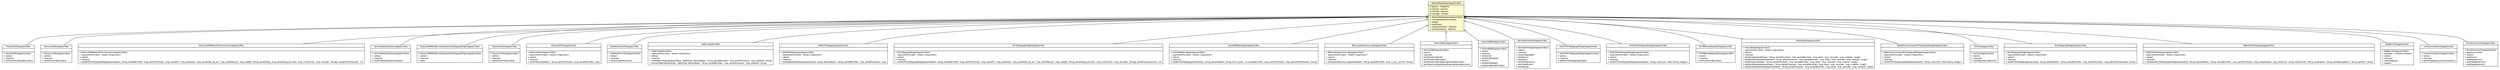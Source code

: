 #!/usr/local/bin/dot
#
# Class diagram 
# Generated by UMLGraph version R5_6-24-gf6e263 (http://www.umlgraph.org/)
#

digraph G {
	edge [fontname="Helvetica",fontsize=10,labelfontname="Helvetica",labelfontsize=10];
	node [fontname="Helvetica",fontsize=10,shape=plaintext];
	nodesep=0.25;
	ranksep=0.5;
	// nl.b3p.Mantis6235IntegrationTest
	c273 [label=<<table title="nl.b3p.Mantis6235IntegrationTest" border="0" cellborder="1" cellspacing="0" cellpadding="2" port="p" href="./Mantis6235IntegrationTest.html">
		<tr><td><table border="0" cellspacing="0" cellpadding="1">
<tr><td align="center" balign="center"> Mantis6235IntegrationTest </td></tr>
		</table></td></tr>
		<tr><td><table border="0" cellspacing="0" cellpadding="1">
<tr><td align="left" balign="left">  </td></tr>
		</table></td></tr>
		<tr><td><table border="0" cellspacing="0" cellpadding="1">
<tr><td align="left" balign="left"> + Mantis6235IntegrationTest() </td></tr>
<tr><td align="left" balign="left"> + setUp() </td></tr>
<tr><td align="left" balign="left"> + cleanup() </td></tr>
<tr><td align="left" balign="left"> + testTransformStandberichten() </td></tr>
		</table></td></tr>
		</table>>, URL="./Mantis6235IntegrationTest.html", fontname="Helvetica", fontcolor="black", fontsize=10.0];
	// nl.b3p.Mantis11180IntegrationTest
	c275 [label=<<table title="nl.b3p.Mantis11180IntegrationTest" border="0" cellborder="1" cellspacing="0" cellpadding="2" port="p" href="./Mantis11180IntegrationTest.html">
		<tr><td><table border="0" cellspacing="0" cellpadding="1">
<tr><td align="center" balign="center"> Mantis11180IntegrationTest </td></tr>
		</table></td></tr>
		<tr><td><table border="0" cellspacing="0" cellpadding="1">
<tr><td align="left" balign="left">  </td></tr>
		</table></td></tr>
		<tr><td><table border="0" cellspacing="0" cellpadding="1">
<tr><td align="left" balign="left"> + Mantis11180IntegrationTest() </td></tr>
<tr><td align="left" balign="left"> + setUp() </td></tr>
<tr><td align="left" balign="left"> + cleanup() </td></tr>
<tr><td align="left" balign="left"> + testTransformBerichten() </td></tr>
		</table></td></tr>
		</table>>, URL="./Mantis11180IntegrationTest.html", fontname="Helvetica", fontcolor="black", fontsize=10.0];
	// nl.b3p.Mantis15059BedrijfAlsFunctionarisIntegrationTest
	c277 [label=<<table title="nl.b3p.Mantis15059BedrijfAlsFunctionarisIntegrationTest" border="0" cellborder="1" cellspacing="0" cellpadding="2" port="p" href="./Mantis15059BedrijfAlsFunctionarisIntegrationTest.html">
		<tr><td><table border="0" cellspacing="0" cellpadding="1">
<tr><td align="center" balign="center"> Mantis15059BedrijfAlsFunctionarisIntegrationTest </td></tr>
		</table></td></tr>
		<tr><td><table border="0" cellspacing="0" cellpadding="1">
<tr><td align="left" balign="left">  </td></tr>
		</table></td></tr>
		<tr><td><table border="0" cellspacing="0" cellpadding="1">
<tr><td align="left" balign="left"> + Mantis15059BedrijfAlsFunctionarisIntegrationTest() </td></tr>
<tr><td align="left" balign="left"> ~ argumentsProvider() : Stream&lt;Arguments&gt; </td></tr>
<tr><td align="left" balign="left"> + setUp() </td></tr>
<tr><td align="left" balign="left"> + cleanup() </td></tr>
<tr><td align="left" balign="left"> + testNhrXMLToStagingToRsgb(bestandNaam : String, aantalBerichten : long, aantalProcessen : long, aantalPrs : long, aantalSubj : long, aantalNiet_nat_prs : long, aantalNat_prs : long, vestgID : String, aantalVestg : long, aantalVestg_activiteit : long, kvkNummer : long, sbiCodes : String[], aantalFunctionarissen : int) </td></tr>
		</table></td></tr>
		</table>>, URL="./Mantis15059BedrijfAlsFunctionarisIntegrationTest.html", fontname="Helvetica", fontcolor="black", fontsize=10.0];
	// nl.b3p.VerminderenStukdelenIntegrationTest
	c280 [label=<<table title="nl.b3p.VerminderenStukdelenIntegrationTest" border="0" cellborder="1" cellspacing="0" cellpadding="2" port="p" href="./VerminderenStukdelenIntegrationTest.html">
		<tr><td><table border="0" cellspacing="0" cellpadding="1">
<tr><td align="center" balign="center"> VerminderenStukdelenIntegrationTest </td></tr>
		</table></td></tr>
		<tr><td><table border="0" cellspacing="0" cellpadding="1">
<tr><td align="left" balign="left">  </td></tr>
		</table></td></tr>
		<tr><td><table border="0" cellspacing="0" cellpadding="1">
<tr><td align="left" balign="left"> + VerminderenStukdelenIntegrationTest() </td></tr>
<tr><td align="left" balign="left"> + setUp() </td></tr>
<tr><td align="left" balign="left"> + cleanup() </td></tr>
<tr><td align="left" balign="left"> + testMinderStukdelenInMutatie() </td></tr>
		</table></td></tr>
		</table>>, URL="./VerminderenStukdelenIntegrationTest.html", fontname="Helvetica", fontcolor="black", fontsize=10.0];
	// nl.b3p.Mantis15809NhrBerichtGeneratiesToStagingToRsgbIntegrationTest
	c282 [label=<<table title="nl.b3p.Mantis15809NhrBerichtGeneratiesToStagingToRsgbIntegrationTest" border="0" cellborder="1" cellspacing="0" cellpadding="2" port="p" href="./Mantis15809NhrBerichtGeneratiesToStagingToRsgbIntegrationTest.html">
		<tr><td><table border="0" cellspacing="0" cellpadding="1">
<tr><td align="center" balign="center"> Mantis15809NhrBerichtGeneratiesToStagingToRsgbIntegrationTest </td></tr>
		</table></td></tr>
		<tr><td><table border="0" cellspacing="0" cellpadding="1">
<tr><td align="left" balign="left">  </td></tr>
		</table></td></tr>
		<tr><td><table border="0" cellspacing="0" cellpadding="1">
<tr><td align="left" balign="left"> + Mantis15809NhrBerichtGeneratiesToStagingToRsgbIntegrationTest() </td></tr>
<tr><td align="left" balign="left"> + setUp() </td></tr>
<tr><td align="left" balign="left"> + cleanup() </td></tr>
<tr><td align="left" balign="left"> + test() </td></tr>
		</table></td></tr>
		</table>>, URL="./Mantis15809NhrBerichtGeneratiesToStagingToRsgbIntegrationTest.html", fontname="Helvetica", fontcolor="black", fontsize=10.0];
	// nl.b3p.AbstractDatabaseIntegrationTest
	c283 [label=<<table title="nl.b3p.AbstractDatabaseIntegrationTest" border="0" cellborder="1" cellspacing="0" cellpadding="2" port="p" bgcolor="lemonChiffon" href="./AbstractDatabaseIntegrationTest.html">
		<tr><td><table border="0" cellspacing="0" cellpadding="1">
<tr><td align="center" balign="center"><font face="Helvetica-Oblique"> AbstractDatabaseIntegrationTest </font></td></tr>
		</table></td></tr>
		<tr><td><table border="0" cellspacing="0" cellpadding="1">
<tr><td align="left" balign="left"> # params : Properties </td></tr>
<tr><td align="left" balign="left"> # isOracle : boolean </td></tr>
<tr><td align="left" balign="left"> # isMsSQL : boolean </td></tr>
<tr><td align="left" balign="left"> # isPostgis : boolean </td></tr>
		</table></td></tr>
		<tr><td><table border="0" cellspacing="0" cellpadding="1">
<tr><td align="left" balign="left"> + AbstractDatabaseIntegrationTest() </td></tr>
<tr><td align="left" balign="left"> + checkDatabaseIsProvided() </td></tr>
<tr><td align="left" balign="left"><font face="Helvetica-Oblique" point-size="10.0"> + setUp() </font></td></tr>
<tr><td align="left" balign="left"> + loadProps() </td></tr>
<tr><td align="left" balign="left"> + startTest(testInfo : TestInfo) </td></tr>
<tr><td align="left" balign="left"> + endTest(testInfo : TestInfo) </td></tr>
		</table></td></tr>
		</table>>, URL="./AbstractDatabaseIntegrationTest.html", fontname="Helvetica", fontcolor="black", fontsize=10.0];
	// nl.b3p.Mantis10315IntegrationTest
	c285 [label=<<table title="nl.b3p.Mantis10315IntegrationTest" border="0" cellborder="1" cellspacing="0" cellpadding="2" port="p" href="./Mantis10315IntegrationTest.html">
		<tr><td><table border="0" cellspacing="0" cellpadding="1">
<tr><td align="center" balign="center"> Mantis10315IntegrationTest </td></tr>
		</table></td></tr>
		<tr><td><table border="0" cellspacing="0" cellpadding="1">
<tr><td align="left" balign="left">  </td></tr>
		</table></td></tr>
		<tr><td><table border="0" cellspacing="0" cellpadding="1">
<tr><td align="left" balign="left"> + Mantis10315IntegrationTest() </td></tr>
<tr><td align="left" balign="left"> + setUp() </td></tr>
<tr><td align="left" balign="left"> + cleanup() </td></tr>
<tr><td align="left" balign="left"> + testTransformBerichten() </td></tr>
		</table></td></tr>
		</table>>, URL="./Mantis10315IntegrationTest.html", fontname="Helvetica", fontcolor="black", fontsize=10.0];
	// nl.b3p.Mantis10547IntegrationTest
	c287 [label=<<table title="nl.b3p.Mantis10547IntegrationTest" border="0" cellborder="1" cellspacing="0" cellpadding="2" port="p" href="./Mantis10547IntegrationTest.html">
		<tr><td><table border="0" cellspacing="0" cellpadding="1">
<tr><td align="center" balign="center"> Mantis10547IntegrationTest </td></tr>
		</table></td></tr>
		<tr><td><table border="0" cellspacing="0" cellpadding="1">
<tr><td align="left" balign="left">  </td></tr>
		</table></td></tr>
		<tr><td><table border="0" cellspacing="0" cellpadding="1">
<tr><td align="left" balign="left"> + Mantis10547IntegrationTest() </td></tr>
<tr><td align="left" balign="left"> ~ argumentsProvider() : Stream&lt;Arguments&gt; </td></tr>
<tr><td align="left" balign="left"> + setUp() </td></tr>
<tr><td align="left" balign="left"> + cleanup() </td></tr>
<tr><td align="left" balign="left"> + testAll(bestandsNaam : String, aantalProcessen : long, aantalBerichten : long) </td></tr>
		</table></td></tr>
		</table>>, URL="./Mantis10547IntegrationTest.html", fontname="Helvetica", fontcolor="black", fontsize=10.0];
	// nl.b3p.ZakRechtArchiefIntegrationTest
	c289 [label=<<table title="nl.b3p.ZakRechtArchiefIntegrationTest" border="0" cellborder="1" cellspacing="0" cellpadding="2" port="p" href="./ZakRechtArchiefIntegrationTest.html">
		<tr><td><table border="0" cellspacing="0" cellpadding="1">
<tr><td align="center" balign="center"> ZakRechtArchiefIntegrationTest </td></tr>
		</table></td></tr>
		<tr><td><table border="0" cellspacing="0" cellpadding="1">
<tr><td align="left" balign="left">  </td></tr>
		</table></td></tr>
		<tr><td><table border="0" cellspacing="0" cellpadding="1">
<tr><td align="left" balign="left"> + ZakRechtArchiefIntegrationTest() </td></tr>
<tr><td align="left" balign="left"> + setUp() </td></tr>
<tr><td align="left" balign="left"> + cleanup() </td></tr>
<tr><td align="left" balign="left"> + transformeerberichten() </td></tr>
		</table></td></tr>
		</table>>, URL="./ZakRechtArchiefIntegrationTest.html", fontname="Helvetica", fontcolor="black", fontsize=10.0];
	// nl.b3p.TopNLIntegrationTest
	c291 [label=<<table title="nl.b3p.TopNLIntegrationTest" border="0" cellborder="1" cellspacing="0" cellpadding="2" port="p" href="./TopNLIntegrationTest.html">
		<tr><td><table border="0" cellspacing="0" cellpadding="1">
<tr><td align="center" balign="center"> TopNLIntegrationTest </td></tr>
		</table></td></tr>
		<tr><td><table border="0" cellspacing="0" cellpadding="1">
<tr><td align="left" balign="left">  </td></tr>
		</table></td></tr>
		<tr><td><table border="0" cellspacing="0" cellpadding="1">
<tr><td align="left" balign="left"> + TopNLIntegrationTest() </td></tr>
<tr><td align="left" balign="left"> ~ argumentsProvider() : Stream&lt;Arguments&gt; </td></tr>
<tr><td align="left" balign="left"> + setUp() </td></tr>
<tr><td align="left" balign="left"> + cleanup() </td></tr>
<tr><td align="left" balign="left"> + loadTopNLInStaging(bestandType : TopNLType, bestandNaam : String, aantalBerichten : long, aantalProcessen : long, lpGebied : String) </td></tr>
<tr><td align="left" balign="left"> + processTopNL(bestandType : TopNLType, bestandNaam : String, aantalBerichten : long, aantalProcessen : long, lpGebied : String) </td></tr>
		</table></td></tr>
		</table>>, URL="./TopNLIntegrationTest.html", fontname="Helvetica", fontcolor="black", fontsize=10.0];
	// nl.b3p.BAGXMLToStagingIntegrationTest
	c293 [label=<<table title="nl.b3p.BAGXMLToStagingIntegrationTest" border="0" cellborder="1" cellspacing="0" cellpadding="2" port="p" href="./BAGXMLToStagingIntegrationTest.html">
		<tr><td><table border="0" cellspacing="0" cellpadding="1">
<tr><td align="center" balign="center"> BAGXMLToStagingIntegrationTest </td></tr>
		</table></td></tr>
		<tr><td><table border="0" cellspacing="0" cellpadding="1">
<tr><td align="left" balign="left">  </td></tr>
		</table></td></tr>
		<tr><td><table border="0" cellspacing="0" cellpadding="1">
<tr><td align="left" balign="left"> + BAGXMLToStagingIntegrationTest() </td></tr>
<tr><td align="left" balign="left"> ~ argumentsProvider() : Stream&lt;Arguments&gt; </td></tr>
<tr><td align="left" balign="left"> + setUp() </td></tr>
<tr><td align="left" balign="left"> + cleanup() </td></tr>
<tr><td align="left" balign="left"> + testBagStandToStaging(bestandType : String, bestandNaam : String, aantalBerichten : long, aantalProcessen : long) </td></tr>
		</table></td></tr>
		</table>>, URL="./BAGXMLToStagingIntegrationTest.html", fontname="Helvetica", fontcolor="black", fontsize=10.0];
	// nl.b3p.NhrToStagingToRsgbIntegrationTest
	c295 [label=<<table title="nl.b3p.NhrToStagingToRsgbIntegrationTest" border="0" cellborder="1" cellspacing="0" cellpadding="2" port="p" href="./NhrToStagingToRsgbIntegrationTest.html">
		<tr><td><table border="0" cellspacing="0" cellpadding="1">
<tr><td align="center" balign="center"> NhrToStagingToRsgbIntegrationTest </td></tr>
		</table></td></tr>
		<tr><td><table border="0" cellspacing="0" cellpadding="1">
<tr><td align="left" balign="left">  </td></tr>
		</table></td></tr>
		<tr><td><table border="0" cellspacing="0" cellpadding="1">
<tr><td align="left" balign="left"> + NhrToStagingToRsgbIntegrationTest() </td></tr>
<tr><td align="left" balign="left"> ~ argumentsProvider() : Stream&lt;Arguments&gt; </td></tr>
<tr><td align="left" balign="left"> + setUp() </td></tr>
<tr><td align="left" balign="left"> + cleanup() </td></tr>
<tr><td align="left" balign="left"> + testNhrXMLToStagingToRsgb(bestandNaam : String, aantalBerichten : long, aantalProcessen : long, aantalPrs : long, aantalSubj : long, aantalNiet_nat_prs : long, aantalNat_prs : long, vestgID : String, aantalVestg_activiteit : long, kvkNummer : long, sbiCodes : String[], aantalFunctionarissen : int) </td></tr>
		</table></td></tr>
		</table>>, URL="./NhrToStagingToRsgbIntegrationTest.html", fontname="Helvetica", fontcolor="black", fontsize=10.0];
	// nl.b3p.Oracle8000byteBugIntegrationTest
	c297 [label=<<table title="nl.b3p.Oracle8000byteBugIntegrationTest" border="0" cellborder="1" cellspacing="0" cellpadding="2" port="p" href="./Oracle8000byteBugIntegrationTest.html">
		<tr><td><table border="0" cellspacing="0" cellpadding="1">
<tr><td align="center" balign="center"> Oracle8000byteBugIntegrationTest </td></tr>
		</table></td></tr>
		<tr><td><table border="0" cellspacing="0" cellpadding="1">
<tr><td align="left" balign="left">  </td></tr>
		</table></td></tr>
		<tr><td><table border="0" cellspacing="0" cellpadding="1">
<tr><td align="left" balign="left"> + Oracle8000byteBugIntegrationTest() </td></tr>
<tr><td align="left" balign="left"> ~ argumentsProvider() : Stream&lt;Arguments&gt; </td></tr>
<tr><td align="left" balign="left"> + setUp() </td></tr>
<tr><td align="left" balign="left"> + cleanup() </td></tr>
<tr><td align="left" balign="left"> + testBrkXMLToStaging(bestandType : String, bestandNaam : String, brxml_bytes : int, aantalBerichten : long, aantalProcessen : long, datumEersteMutatie : String) </td></tr>
		</table></td></tr>
		</table>>, URL="./Oracle8000byteBugIntegrationTest.html", fontname="Helvetica", fontcolor="black", fontsize=10.0];
	// nl.b3p.BRKLocatiebeschrijvingIntegrationTest
	c299 [label=<<table title="nl.b3p.BRKLocatiebeschrijvingIntegrationTest" border="0" cellborder="1" cellspacing="0" cellpadding="2" port="p" href="./BRKLocatiebeschrijvingIntegrationTest.html">
		<tr><td><table border="0" cellspacing="0" cellpadding="1">
<tr><td align="center" balign="center"> BRKLocatiebeschrijvingIntegrationTest </td></tr>
		</table></td></tr>
		<tr><td><table border="0" cellspacing="0" cellpadding="1">
<tr><td align="left" balign="left">  </td></tr>
		</table></td></tr>
		<tr><td><table border="0" cellspacing="0" cellpadding="1">
<tr><td align="left" balign="left"> + BRKLocatiebeschrijvingIntegrationTest() </td></tr>
<tr><td align="left" balign="left"> ~ argumentsProvider() : Stream&lt;Arguments&gt; </td></tr>
<tr><td align="left" balign="left"> + setUp() </td></tr>
<tr><td align="left" balign="left"> + cleanup() </td></tr>
<tr><td align="left" balign="left"> + testLocatieBeschrijving(bestandNaam : String, aantalBerichten : long, lo_loc__omschr : String) </td></tr>
		</table></td></tr>
		</table>>, URL="./BRKLocatiebeschrijvingIntegrationTest.html", fontname="Helvetica", fontcolor="black", fontsize=10.0];
	// nl.b3p.Mantis6380IntegrationTest
	c301 [label=<<table title="nl.b3p.Mantis6380IntegrationTest" border="0" cellborder="1" cellspacing="0" cellpadding="2" port="p" href="./Mantis6380IntegrationTest.html">
		<tr><td><table border="0" cellspacing="0" cellpadding="1">
<tr><td align="center" balign="center"> Mantis6380IntegrationTest </td></tr>
		</table></td></tr>
		<tr><td><table border="0" cellspacing="0" cellpadding="1">
<tr><td align="left" balign="left">  </td></tr>
		</table></td></tr>
		<tr><td><table border="0" cellspacing="0" cellpadding="1">
<tr><td align="left" balign="left"> + Mantis6380IntegrationTest() </td></tr>
<tr><td align="left" balign="left"> + setUp() </td></tr>
<tr><td align="left" balign="left"> + cleanup() </td></tr>
<tr><td align="left" balign="left"> + testTransformStand() </td></tr>
<tr><td align="left" balign="left"> + testTransformBerichten() </td></tr>
<tr><td align="left" balign="left"> + testTransformStandDaarnaMutatieBerichten() </td></tr>
<tr><td align="left" balign="left"> + testTransformDeleteStandDaarnaMutatieBerichten() </td></tr>
		</table></td></tr>
		</table>>, URL="./Mantis6380IntegrationTest.html", fontname="Helvetica", fontcolor="black", fontsize=10.0];
	// nl.b3p.Mantis6098IntegrationTest
	c303 [label=<<table title="nl.b3p.Mantis6098IntegrationTest" border="0" cellborder="1" cellspacing="0" cellpadding="2" port="p" href="./Mantis6098IntegrationTest.html">
		<tr><td><table border="0" cellspacing="0" cellpadding="1">
<tr><td align="center" balign="center"> Mantis6098IntegrationTest </td></tr>
		</table></td></tr>
		<tr><td><table border="0" cellspacing="0" cellpadding="1">
<tr><td align="left" balign="left">  </td></tr>
		</table></td></tr>
		<tr><td><table border="0" cellspacing="0" cellpadding="1">
<tr><td align="left" balign="left"> + Mantis6098IntegrationTest() </td></tr>
<tr><td align="left" balign="left"> + setUp() </td></tr>
<tr><td align="left" balign="left"> + cleanup() </td></tr>
<tr><td align="left" balign="left"> + testStand() </td></tr>
<tr><td align="left" balign="left"> + testStandMutatie() </td></tr>
<tr><td align="left" balign="left"> + testAll() </td></tr>
<tr><td align="left" balign="left"> + testStandDelete() </td></tr>
<tr><td align="left" balign="left"> + testStandDeleteMutatie() </td></tr>
		</table></td></tr>
		</table>>, URL="./Mantis6098IntegrationTest.html", fontname="Helvetica", fontcolor="black", fontsize=10.0];
	// nl.b3p.BerichtenFilterSqlIntegrationTest
	c308 [label=<<table title="nl.b3p.BerichtenFilterSqlIntegrationTest" border="0" cellborder="1" cellspacing="0" cellpadding="2" port="p" href="./BerichtenFilterSqlIntegrationTest.html">
		<tr><td><table border="0" cellspacing="0" cellpadding="1">
<tr><td align="center" balign="center"> BerichtenFilterSqlIntegrationTest </td></tr>
		</table></td></tr>
		<tr><td><table border="0" cellspacing="0" cellpadding="1">
<tr><td align="left" balign="left">  </td></tr>
		</table></td></tr>
		<tr><td><table border="0" cellspacing="0" cellpadding="1">
<tr><td align="left" balign="left"> + BerichtenFilterSqlIntegrationTest() </td></tr>
<tr><td align="left" balign="left"> + setUp() </td></tr>
<tr><td align="left" balign="left"> + cleanup() </td></tr>
<tr><td align="left" balign="left"> + emptyStagingDb() </td></tr>
<tr><td align="left" balign="left"> + testStatus() </td></tr>
<tr><td align="left" balign="left"> + testSoort() </td></tr>
<tr><td align="left" balign="left"> + testOrderByDesc() </td></tr>
<tr><td align="left" balign="left"> + testOrderByAsc() </td></tr>
<tr><td align="left" balign="left"> + testPaging() </td></tr>
		</table></td></tr>
		</table>>, URL="./BerichtenFilterSqlIntegrationTest.html", fontname="Helvetica", fontcolor="black", fontsize=10.0];
	// nl.b3p.GH527NhrToStagingToRsgbIntegrationTest
	c310 [label=<<table title="nl.b3p.GH527NhrToStagingToRsgbIntegrationTest" border="0" cellborder="1" cellspacing="0" cellpadding="2" port="p" href="./GH527NhrToStagingToRsgbIntegrationTest.html">
		<tr><td><table border="0" cellspacing="0" cellpadding="1">
<tr><td align="center" balign="center"> GH527NhrToStagingToRsgbIntegrationTest </td></tr>
		</table></td></tr>
		<tr><td><table border="0" cellspacing="0" cellpadding="1">
<tr><td align="left" balign="left">  </td></tr>
		</table></td></tr>
		<tr><td><table border="0" cellspacing="0" cellpadding="1">
<tr><td align="left" balign="left"> + GH527NhrToStagingToRsgbIntegrationTest() </td></tr>
<tr><td align="left" balign="left"> + setUp() </td></tr>
<tr><td align="left" balign="left"> + cleanup() </td></tr>
<tr><td align="left" balign="left"> + testNhrXMLToStagingToRsgb() </td></tr>
		</table></td></tr>
		</table>>, URL="./GH527NhrToStagingToRsgbIntegrationTest.html", fontname="Helvetica", fontcolor="black", fontsize=10.0];
	// nl.b3p.GH522NhrToStagingToRsgbIntegrationTest
	c312 [label=<<table title="nl.b3p.GH522NhrToStagingToRsgbIntegrationTest" border="0" cellborder="1" cellspacing="0" cellpadding="2" port="p" href="./GH522NhrToStagingToRsgbIntegrationTest.html">
		<tr><td><table border="0" cellspacing="0" cellpadding="1">
<tr><td align="center" balign="center"> GH522NhrToStagingToRsgbIntegrationTest </td></tr>
		</table></td></tr>
		<tr><td><table border="0" cellspacing="0" cellpadding="1">
<tr><td align="left" balign="left">  </td></tr>
		</table></td></tr>
		<tr><td><table border="0" cellspacing="0" cellpadding="1">
<tr><td align="left" balign="left"> + GH522NhrToStagingToRsgbIntegrationTest() </td></tr>
<tr><td align="left" balign="left"> ~ argumentsProvider() : Stream&lt;Arguments&gt; </td></tr>
<tr><td align="left" balign="left"> + setUp() </td></tr>
<tr><td align="left" balign="left"> + cleanup() </td></tr>
<tr><td align="left" balign="left"> + testNhrXMLToStagingToRsgb(bestandNaam : String, rowCounts : Map&lt;String, Integer&gt;) </td></tr>
		</table></td></tr>
		</table>>, URL="./GH522NhrToStagingToRsgbIntegrationTest.html", fontname="Helvetica", fontcolor="black", fontsize=10.0];
	// nl.b3p.GH789GroteWaardeIDIntegrationTest
	c314 [label=<<table title="nl.b3p.GH789GroteWaardeIDIntegrationTest" border="0" cellborder="1" cellspacing="0" cellpadding="2" port="p" href="./GH789GroteWaardeIDIntegrationTest.html">
		<tr><td><table border="0" cellspacing="0" cellpadding="1">
<tr><td align="center" balign="center"> GH789GroteWaardeIDIntegrationTest </td></tr>
		</table></td></tr>
		<tr><td><table border="0" cellspacing="0" cellpadding="1">
<tr><td align="left" balign="left">  </td></tr>
		</table></td></tr>
		<tr><td><table border="0" cellspacing="0" cellpadding="1">
<tr><td align="left" balign="left"> + GH789GroteWaardeIDIntegrationTest() </td></tr>
<tr><td align="left" balign="left"> + setUp() </td></tr>
<tr><td align="left" balign="left"> + cleanup() </td></tr>
<tr><td align="left" balign="left"> + testTransformBerichten() </td></tr>
		</table></td></tr>
		</table>>, URL="./GH789GroteWaardeIDIntegrationTest.html", fontname="Helvetica", fontcolor="black", fontsize=10.0];
	// nl.b3p.Mantis6166IntegrationTest
	c316 [label=<<table title="nl.b3p.Mantis6166IntegrationTest" border="0" cellborder="1" cellspacing="0" cellpadding="2" port="p" href="./Mantis6166IntegrationTest.html">
		<tr><td><table border="0" cellspacing="0" cellpadding="1">
<tr><td align="center" balign="center"> Mantis6166IntegrationTest </td></tr>
		</table></td></tr>
		<tr><td><table border="0" cellspacing="0" cellpadding="1">
<tr><td align="left" balign="left">  </td></tr>
		</table></td></tr>
		<tr><td><table border="0" cellspacing="0" cellpadding="1">
<tr><td align="left" balign="left"> + Mantis6166IntegrationTest() </td></tr>
<tr><td align="left" balign="left"> ~ argumentsProvider() : Stream&lt;Arguments&gt; </td></tr>
<tr><td align="left" balign="left"> + setUp() </td></tr>
<tr><td align="left" balign="left"> + cleanup() </td></tr>
<tr><td align="left" balign="left"> + testStand(bestandsNaam : String, aantalProcessen : long, aantalBerichten : long, stand : long, verwijder : long, mutaties : long[]) </td></tr>
<tr><td align="left" balign="left"> + testStandMutatie(bestandsNaam : String, aantalProcessen : long, aantalBerichten : long, stand : long, verwijder : long, mutaties : long[]) </td></tr>
<tr><td align="left" balign="left"> + testAll(bestandsNaam : String, aantalProcessen : long, aantalBerichten : long, stand : long, verwijder : long, mutaties : long[]) </td></tr>
<tr><td align="left" balign="left"> + testStandDelete(bestandsNaam : String, aantalProcessen : long, aantalBerichten : long, stand : long, verwijder : long, mutaties : long[]) </td></tr>
<tr><td align="left" balign="left"> + testStandDeleteMutatie(bestandsNaam : String, aantalProcessen : long, aantalBerichten : long, stand : long, verwijder : long, mutaties : long[]) </td></tr>
		</table></td></tr>
		</table>>, URL="./Mantis6166IntegrationTest.html", fontname="Helvetica", fontcolor="black", fontsize=10.0];
	// nl.b3p.BedrijfAlsFuntionarisNhrToStagingToRsgbIntegrationTest
	c318 [label=<<table title="nl.b3p.BedrijfAlsFuntionarisNhrToStagingToRsgbIntegrationTest" border="0" cellborder="1" cellspacing="0" cellpadding="2" port="p" href="./BedrijfAlsFuntionarisNhrToStagingToRsgbIntegrationTest.html">
		<tr><td><table border="0" cellspacing="0" cellpadding="1">
<tr><td align="center" balign="center"> BedrijfAlsFuntionarisNhrToStagingToRsgbIntegrationTest </td></tr>
		</table></td></tr>
		<tr><td><table border="0" cellspacing="0" cellpadding="1">
<tr><td align="left" balign="left">  </td></tr>
		</table></td></tr>
		<tr><td><table border="0" cellspacing="0" cellpadding="1">
<tr><td align="left" balign="left"> + BedrijfAlsFuntionarisNhrToStagingToRsgbIntegrationTest() </td></tr>
<tr><td align="left" balign="left"> ~ argumentsProvider() : Stream&lt;Arguments&gt; </td></tr>
<tr><td align="left" balign="left"> + setUp() </td></tr>
<tr><td align="left" balign="left"> + cleanup() </td></tr>
<tr><td align="left" balign="left"> + testNhrXMLToStagingToRsgb(bestandNaam : String, rowCounts : Map&lt;String, Integer&gt;) </td></tr>
		</table></td></tr>
		</table>>, URL="./BedrijfAlsFuntionarisNhrToStagingToRsgbIntegrationTest.html", fontname="Helvetica", fontcolor="black", fontsize=10.0];
	// nl.b3p.Art37aIntegrationTest
	c320 [label=<<table title="nl.b3p.Art37aIntegrationTest" border="0" cellborder="1" cellspacing="0" cellpadding="2" port="p" href="./Art37aIntegrationTest.html">
		<tr><td><table border="0" cellspacing="0" cellpadding="1">
<tr><td align="center" balign="center"> Art37aIntegrationTest </td></tr>
		</table></td></tr>
		<tr><td><table border="0" cellspacing="0" cellpadding="1">
<tr><td align="left" balign="left">  </td></tr>
		</table></td></tr>
		<tr><td><table border="0" cellspacing="0" cellpadding="1">
<tr><td align="left" balign="left"> + Art37aIntegrationTest() </td></tr>
<tr><td align="left" balign="left"> + setUp() </td></tr>
<tr><td align="left" balign="left"> + cleanup() </td></tr>
<tr><td align="left" balign="left"> + testAfgeschermdBericht() </td></tr>
		</table></td></tr>
		</table>>, URL="./Art37aIntegrationTest.html", fontname="Helvetica", fontcolor="black", fontsize=10.0];
	// nl.b3p.BrkToStagingToRsgbIntegrationTest
	c322 [label=<<table title="nl.b3p.BrkToStagingToRsgbIntegrationTest" border="0" cellborder="1" cellspacing="0" cellpadding="2" port="p" href="./BrkToStagingToRsgbIntegrationTest.html">
		<tr><td><table border="0" cellspacing="0" cellpadding="1">
<tr><td align="center" balign="center"> BrkToStagingToRsgbIntegrationTest </td></tr>
		</table></td></tr>
		<tr><td><table border="0" cellspacing="0" cellpadding="1">
<tr><td align="left" balign="left">  </td></tr>
		</table></td></tr>
		<tr><td><table border="0" cellspacing="0" cellpadding="1">
<tr><td align="left" balign="left"> + BrkToStagingToRsgbIntegrationTest() </td></tr>
<tr><td align="left" balign="left"> ~ argumentsProvider() : Stream&lt;Arguments&gt; </td></tr>
<tr><td align="left" balign="left"> + setUp() </td></tr>
<tr><td align="left" balign="left"> + cleanup() </td></tr>
<tr><td align="left" balign="left"> + testBrkXMLToStaging(bestandType : String, bestandNaam : String, aantalBerichten : long, aantalProcessen : long, datumEersteMutatie : String) </td></tr>
		</table></td></tr>
		</table>>, URL="./BrkToStagingToRsgbIntegrationTest.html", fontname="Helvetica", fontcolor="black", fontsize=10.0];
	// nl.b3p.GBAVXMLToStagingIntegrationTest
	c324 [label=<<table title="nl.b3p.GBAVXMLToStagingIntegrationTest" border="0" cellborder="1" cellspacing="0" cellpadding="2" port="p" href="./GBAVXMLToStagingIntegrationTest.html">
		<tr><td><table border="0" cellspacing="0" cellpadding="1">
<tr><td align="center" balign="center"> GBAVXMLToStagingIntegrationTest </td></tr>
		</table></td></tr>
		<tr><td><table border="0" cellspacing="0" cellpadding="1">
<tr><td align="left" balign="left">  </td></tr>
		</table></td></tr>
		<tr><td><table border="0" cellspacing="0" cellpadding="1">
<tr><td align="left" balign="left"> + GBAVXMLToStagingIntegrationTest() </td></tr>
<tr><td align="left" balign="left"> ~ argumentsProvider() : Stream&lt;Arguments&gt; </td></tr>
<tr><td align="left" balign="left"> + setUp() </td></tr>
<tr><td align="left" balign="left"> + cleanup() </td></tr>
<tr><td align="left" balign="left"> + testGbavBerichtToStagingToRsgb(bestandType : String, bestandNaam : String, aantalBerichten : long, aantalProcessen : long, aantalSubject : long, aNummer : String, bsnNummer : String, achterNaam : String, aandNaamgebruik : String, geslacht : String) </td></tr>
		</table></td></tr>
		</table>>, URL="./GBAVXMLToStagingIntegrationTest.html", fontname="Helvetica", fontcolor="black", fontsize=10.0];
	// nl.b3p.brmo.loader.entity.BagBerichtIntegrationTest
	c334 [label=<<table title="nl.b3p.brmo.loader.entity.BagBerichtIntegrationTest" border="0" cellborder="1" cellspacing="0" cellpadding="2" port="p" href="./brmo/loader/entity/BagBerichtIntegrationTest.html">
		<tr><td><table border="0" cellspacing="0" cellpadding="1">
<tr><td align="center" balign="center"> BagBerichtIntegrationTest </td></tr>
		</table></td></tr>
		<tr><td><table border="0" cellspacing="0" cellpadding="1">
<tr><td align="left" balign="left">  </td></tr>
		</table></td></tr>
		<tr><td><table border="0" cellspacing="0" cellpadding="1">
<tr><td align="left" balign="left"> + BagBerichtIntegrationTest() </td></tr>
<tr><td align="left" balign="left"> + testdata() : Collection&lt;Object&gt; </td></tr>
<tr><td align="left" balign="left"> + setUp() </td></tr>
<tr><td align="left" balign="left"> + cleanup() </td></tr>
<tr><td align="left" balign="left"> + loadInStaging() </td></tr>
<tr><td align="left" balign="left"> + loadAll() </td></tr>
		</table></td></tr>
		</table>>, URL="./brmo/loader/entity/BagBerichtIntegrationTest.html", fontname="Helvetica", fontcolor="black", fontsize=10.0];
	// nl.b3p.brmo.loader.jdbc.ContraintViolationIntegrationTest
	c342 [label=<<table title="nl.b3p.brmo.loader.jdbc.ContraintViolationIntegrationTest" border="0" cellborder="1" cellspacing="0" cellpadding="2" port="p" href="./brmo/loader/jdbc/ContraintViolationIntegrationTest.html">
		<tr><td><table border="0" cellspacing="0" cellpadding="1">
<tr><td align="center" balign="center"> ContraintViolationIntegrationTest </td></tr>
		</table></td></tr>
		<tr><td><table border="0" cellspacing="0" cellpadding="1">
<tr><td align="left" balign="left">  </td></tr>
		</table></td></tr>
		<tr><td><table border="0" cellspacing="0" cellpadding="1">
<tr><td align="left" balign="left"> + ContraintViolationIntegrationTest() </td></tr>
<tr><td align="left" balign="left"> + setUp() </td></tr>
<tr><td align="left" balign="left"> + cleanup() </td></tr>
<tr><td align="left" balign="left"> + testForeignKeyConstraintViolation() </td></tr>
		</table></td></tr>
		</table>>, URL="./brmo/loader/jdbc/ContraintViolationIntegrationTest.html", fontname="Helvetica", fontcolor="black", fontsize=10.0];
	// nl.b3p.brmo.loader.BrmoFrameworkIntegrationTest
	c346 [label=<<table title="nl.b3p.brmo.loader.BrmoFrameworkIntegrationTest" border="0" cellborder="1" cellspacing="0" cellpadding="2" port="p" href="./brmo/loader/BrmoFrameworkIntegrationTest.html">
		<tr><td><table border="0" cellspacing="0" cellpadding="1">
<tr><td align="center" balign="center"> BrmoFrameworkIntegrationTest </td></tr>
		</table></td></tr>
		<tr><td><table border="0" cellspacing="0" cellpadding="1">
<tr><td align="left" balign="left">  </td></tr>
		</table></td></tr>
		<tr><td><table border="0" cellspacing="0" cellpadding="1">
<tr><td align="left" balign="left"> + BrmoFrameworkIntegrationTest() </td></tr>
<tr><td align="left" balign="left"> + getEnvironment() </td></tr>
<tr><td align="left" balign="left"> + setUp() </td></tr>
<tr><td align="left" balign="left"> + tearDown() </td></tr>
<tr><td align="left" balign="left"> + testRsgbVersion() </td></tr>
<tr><td align="left" balign="left"> + testRsgbBgtVersion() </td></tr>
<tr><td align="left" balign="left"> + testStagingVersion() </td></tr>
		</table></td></tr>
		</table>>, URL="./brmo/loader/BrmoFrameworkIntegrationTest.html", fontname="Helvetica", fontcolor="black", fontsize=10.0];
	//nl.b3p.Mantis6235IntegrationTest extends nl.b3p.AbstractDatabaseIntegrationTest
	c283:p -> c273:p [dir=back,arrowtail=empty];
	//nl.b3p.Mantis11180IntegrationTest extends nl.b3p.AbstractDatabaseIntegrationTest
	c283:p -> c275:p [dir=back,arrowtail=empty];
	//nl.b3p.Mantis15059BedrijfAlsFunctionarisIntegrationTest extends nl.b3p.AbstractDatabaseIntegrationTest
	c283:p -> c277:p [dir=back,arrowtail=empty];
	//nl.b3p.VerminderenStukdelenIntegrationTest extends nl.b3p.AbstractDatabaseIntegrationTest
	c283:p -> c280:p [dir=back,arrowtail=empty];
	//nl.b3p.Mantis15809NhrBerichtGeneratiesToStagingToRsgbIntegrationTest extends nl.b3p.AbstractDatabaseIntegrationTest
	c283:p -> c282:p [dir=back,arrowtail=empty];
	//nl.b3p.Mantis10315IntegrationTest extends nl.b3p.AbstractDatabaseIntegrationTest
	c283:p -> c285:p [dir=back,arrowtail=empty];
	//nl.b3p.Mantis10547IntegrationTest extends nl.b3p.AbstractDatabaseIntegrationTest
	c283:p -> c287:p [dir=back,arrowtail=empty];
	//nl.b3p.ZakRechtArchiefIntegrationTest extends nl.b3p.AbstractDatabaseIntegrationTest
	c283:p -> c289:p [dir=back,arrowtail=empty];
	//nl.b3p.TopNLIntegrationTest extends nl.b3p.AbstractDatabaseIntegrationTest
	c283:p -> c291:p [dir=back,arrowtail=empty];
	//nl.b3p.BAGXMLToStagingIntegrationTest extends nl.b3p.AbstractDatabaseIntegrationTest
	c283:p -> c293:p [dir=back,arrowtail=empty];
	//nl.b3p.NhrToStagingToRsgbIntegrationTest extends nl.b3p.AbstractDatabaseIntegrationTest
	c283:p -> c295:p [dir=back,arrowtail=empty];
	//nl.b3p.Oracle8000byteBugIntegrationTest extends nl.b3p.AbstractDatabaseIntegrationTest
	c283:p -> c297:p [dir=back,arrowtail=empty];
	//nl.b3p.BRKLocatiebeschrijvingIntegrationTest extends nl.b3p.AbstractDatabaseIntegrationTest
	c283:p -> c299:p [dir=back,arrowtail=empty];
	//nl.b3p.Mantis6380IntegrationTest extends nl.b3p.AbstractDatabaseIntegrationTest
	c283:p -> c301:p [dir=back,arrowtail=empty];
	//nl.b3p.Mantis6098IntegrationTest extends nl.b3p.AbstractDatabaseIntegrationTest
	c283:p -> c303:p [dir=back,arrowtail=empty];
	//nl.b3p.BerichtenFilterSqlIntegrationTest extends nl.b3p.AbstractDatabaseIntegrationTest
	c283:p -> c308:p [dir=back,arrowtail=empty];
	//nl.b3p.GH527NhrToStagingToRsgbIntegrationTest extends nl.b3p.AbstractDatabaseIntegrationTest
	c283:p -> c310:p [dir=back,arrowtail=empty];
	//nl.b3p.GH522NhrToStagingToRsgbIntegrationTest extends nl.b3p.AbstractDatabaseIntegrationTest
	c283:p -> c312:p [dir=back,arrowtail=empty];
	//nl.b3p.GH789GroteWaardeIDIntegrationTest extends nl.b3p.AbstractDatabaseIntegrationTest
	c283:p -> c314:p [dir=back,arrowtail=empty];
	//nl.b3p.Mantis6166IntegrationTest extends nl.b3p.AbstractDatabaseIntegrationTest
	c283:p -> c316:p [dir=back,arrowtail=empty];
	//nl.b3p.BedrijfAlsFuntionarisNhrToStagingToRsgbIntegrationTest extends nl.b3p.AbstractDatabaseIntegrationTest
	c283:p -> c318:p [dir=back,arrowtail=empty];
	//nl.b3p.Art37aIntegrationTest extends nl.b3p.AbstractDatabaseIntegrationTest
	c283:p -> c320:p [dir=back,arrowtail=empty];
	//nl.b3p.BrkToStagingToRsgbIntegrationTest extends nl.b3p.AbstractDatabaseIntegrationTest
	c283:p -> c322:p [dir=back,arrowtail=empty];
	//nl.b3p.GBAVXMLToStagingIntegrationTest extends nl.b3p.AbstractDatabaseIntegrationTest
	c283:p -> c324:p [dir=back,arrowtail=empty];
	//nl.b3p.brmo.loader.entity.BagBerichtIntegrationTest extends nl.b3p.AbstractDatabaseIntegrationTest
	c283:p -> c334:p [dir=back,arrowtail=empty];
	//nl.b3p.brmo.loader.jdbc.ContraintViolationIntegrationTest extends nl.b3p.AbstractDatabaseIntegrationTest
	c283:p -> c342:p [dir=back,arrowtail=empty];
	//nl.b3p.brmo.loader.BrmoFrameworkIntegrationTest extends nl.b3p.AbstractDatabaseIntegrationTest
	c283:p -> c346:p [dir=back,arrowtail=empty];
}

